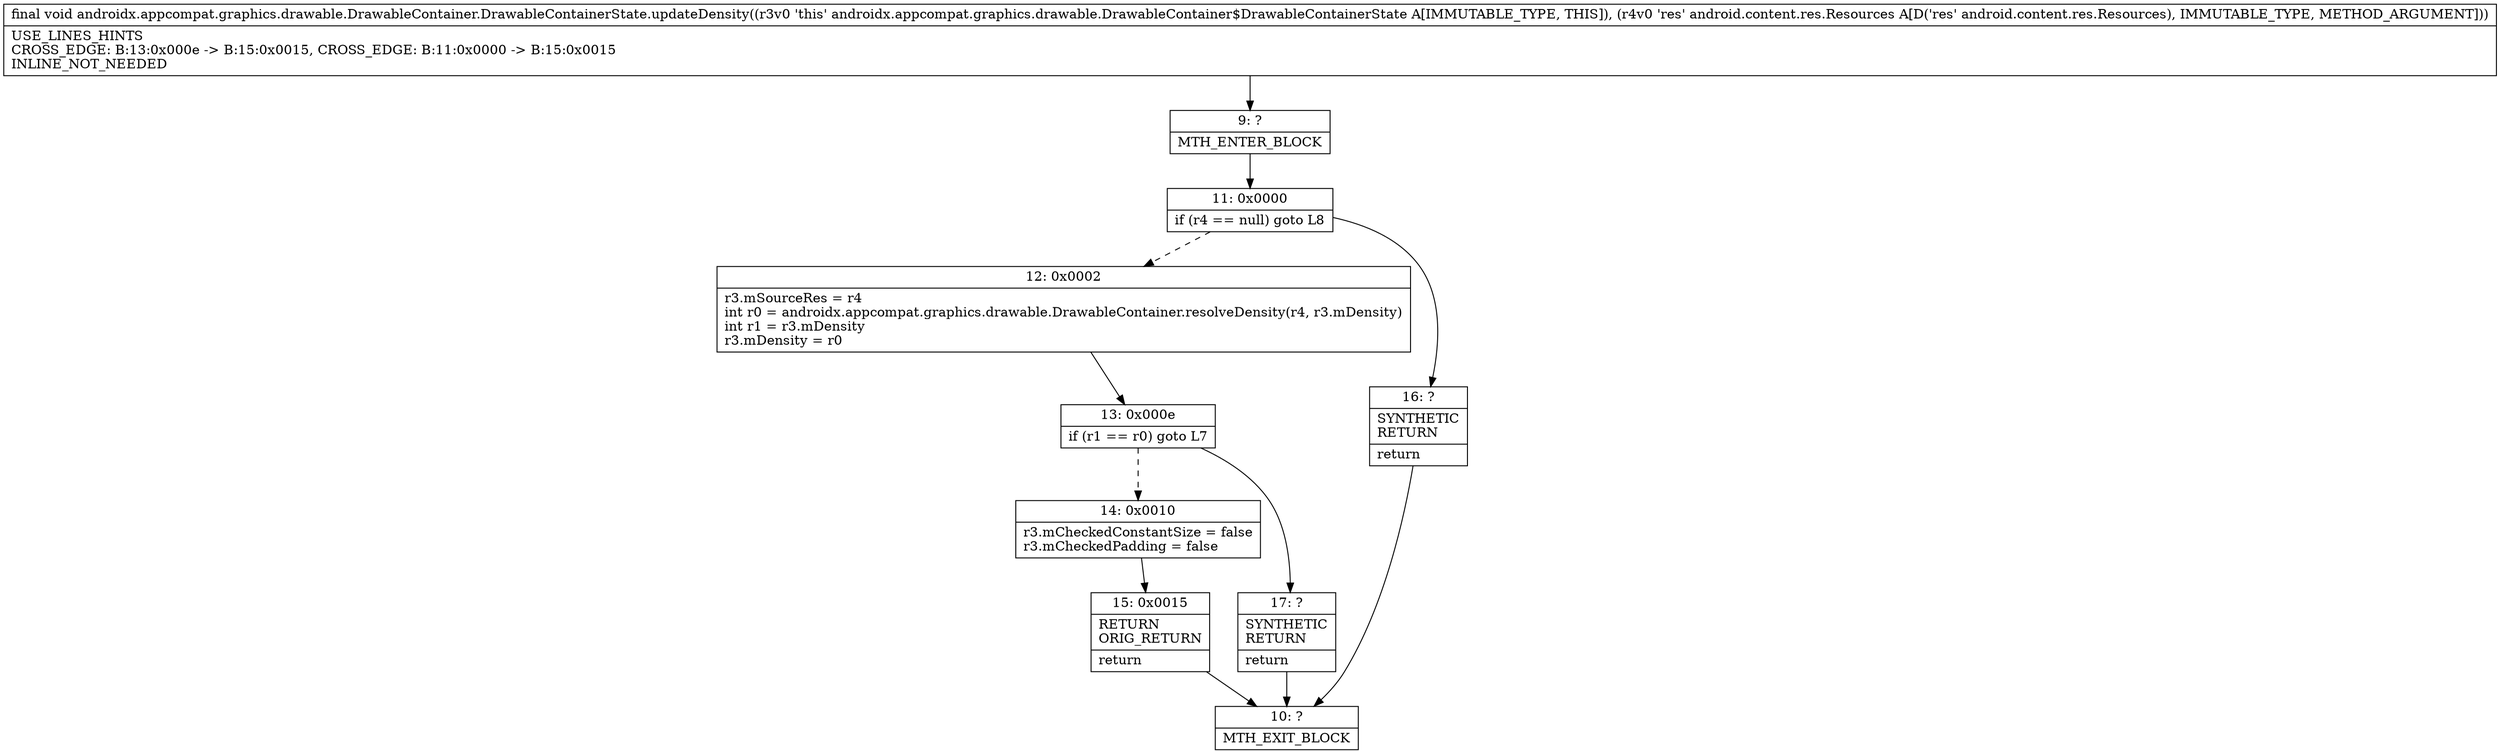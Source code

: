 digraph "CFG forandroidx.appcompat.graphics.drawable.DrawableContainer.DrawableContainerState.updateDensity(Landroid\/content\/res\/Resources;)V" {
Node_9 [shape=record,label="{9\:\ ?|MTH_ENTER_BLOCK\l}"];
Node_11 [shape=record,label="{11\:\ 0x0000|if (r4 == null) goto L8\l}"];
Node_12 [shape=record,label="{12\:\ 0x0002|r3.mSourceRes = r4\lint r0 = androidx.appcompat.graphics.drawable.DrawableContainer.resolveDensity(r4, r3.mDensity)\lint r1 = r3.mDensity\lr3.mDensity = r0\l}"];
Node_13 [shape=record,label="{13\:\ 0x000e|if (r1 == r0) goto L7\l}"];
Node_14 [shape=record,label="{14\:\ 0x0010|r3.mCheckedConstantSize = false\lr3.mCheckedPadding = false\l}"];
Node_15 [shape=record,label="{15\:\ 0x0015|RETURN\lORIG_RETURN\l|return\l}"];
Node_10 [shape=record,label="{10\:\ ?|MTH_EXIT_BLOCK\l}"];
Node_17 [shape=record,label="{17\:\ ?|SYNTHETIC\lRETURN\l|return\l}"];
Node_16 [shape=record,label="{16\:\ ?|SYNTHETIC\lRETURN\l|return\l}"];
MethodNode[shape=record,label="{final void androidx.appcompat.graphics.drawable.DrawableContainer.DrawableContainerState.updateDensity((r3v0 'this' androidx.appcompat.graphics.drawable.DrawableContainer$DrawableContainerState A[IMMUTABLE_TYPE, THIS]), (r4v0 'res' android.content.res.Resources A[D('res' android.content.res.Resources), IMMUTABLE_TYPE, METHOD_ARGUMENT]))  | USE_LINES_HINTS\lCROSS_EDGE: B:13:0x000e \-\> B:15:0x0015, CROSS_EDGE: B:11:0x0000 \-\> B:15:0x0015\lINLINE_NOT_NEEDED\l}"];
MethodNode -> Node_9;Node_9 -> Node_11;
Node_11 -> Node_12[style=dashed];
Node_11 -> Node_16;
Node_12 -> Node_13;
Node_13 -> Node_14[style=dashed];
Node_13 -> Node_17;
Node_14 -> Node_15;
Node_15 -> Node_10;
Node_17 -> Node_10;
Node_16 -> Node_10;
}

